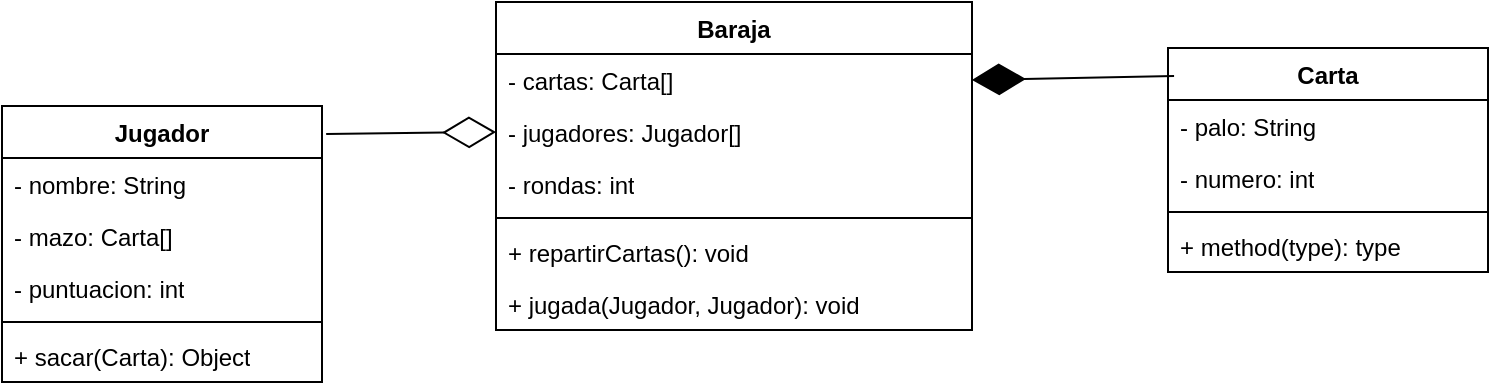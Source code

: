 <mxfile version="23.1.4" type="google">
  <diagram name="Página-1" id="kiRMn427QVzefOarxyfP">
    <mxGraphModel grid="0" page="0" gridSize="10" guides="1" tooltips="1" connect="1" arrows="1" fold="1" pageScale="1" pageWidth="827" pageHeight="1169" math="0" shadow="0">
      <root>
        <mxCell id="0" />
        <mxCell id="1" parent="0" />
        <mxCell id="u3lueD5aoMiirPxPMvvT-1" value="Baraja" style="swimlane;fontStyle=1;align=center;verticalAlign=top;childLayout=stackLayout;horizontal=1;startSize=26;horizontalStack=0;resizeParent=1;resizeParentMax=0;resizeLast=0;collapsible=1;marginBottom=0;whiteSpace=wrap;html=1;" vertex="1" parent="1">
          <mxGeometry x="-15" y="-119" width="238" height="164" as="geometry" />
        </mxCell>
        <mxCell id="u3lueD5aoMiirPxPMvvT-2" value="- cartas: Carta[]" style="text;strokeColor=none;fillColor=none;align=left;verticalAlign=top;spacingLeft=4;spacingRight=4;overflow=hidden;rotatable=0;points=[[0,0.5],[1,0.5]];portConstraint=eastwest;whiteSpace=wrap;html=1;" vertex="1" parent="u3lueD5aoMiirPxPMvvT-1">
          <mxGeometry y="26" width="238" height="26" as="geometry" />
        </mxCell>
        <mxCell id="u3lueD5aoMiirPxPMvvT-5" value="- jugadores: Jugador[]" style="text;strokeColor=none;fillColor=none;align=left;verticalAlign=top;spacingLeft=4;spacingRight=4;overflow=hidden;rotatable=0;points=[[0,0.5],[1,0.5]];portConstraint=eastwest;whiteSpace=wrap;html=1;" vertex="1" parent="u3lueD5aoMiirPxPMvvT-1">
          <mxGeometry y="52" width="238" height="26" as="geometry" />
        </mxCell>
        <mxCell id="u3lueD5aoMiirPxPMvvT-17" value="- rondas: int" style="text;strokeColor=none;fillColor=none;align=left;verticalAlign=top;spacingLeft=4;spacingRight=4;overflow=hidden;rotatable=0;points=[[0,0.5],[1,0.5]];portConstraint=eastwest;whiteSpace=wrap;html=1;" vertex="1" parent="u3lueD5aoMiirPxPMvvT-1">
          <mxGeometry y="78" width="238" height="26" as="geometry" />
        </mxCell>
        <mxCell id="u3lueD5aoMiirPxPMvvT-3" value="" style="line;strokeWidth=1;fillColor=none;align=left;verticalAlign=middle;spacingTop=-1;spacingLeft=3;spacingRight=3;rotatable=0;labelPosition=right;points=[];portConstraint=eastwest;strokeColor=inherit;" vertex="1" parent="u3lueD5aoMiirPxPMvvT-1">
          <mxGeometry y="104" width="238" height="8" as="geometry" />
        </mxCell>
        <mxCell id="u3lueD5aoMiirPxPMvvT-4" value="+ repartirCartas(): void" style="text;strokeColor=none;fillColor=none;align=left;verticalAlign=top;spacingLeft=4;spacingRight=4;overflow=hidden;rotatable=0;points=[[0,0.5],[1,0.5]];portConstraint=eastwest;whiteSpace=wrap;html=1;" vertex="1" parent="u3lueD5aoMiirPxPMvvT-1">
          <mxGeometry y="112" width="238" height="26" as="geometry" />
        </mxCell>
        <mxCell id="u3lueD5aoMiirPxPMvvT-16" value="+ jugada(Jugador, Jugador): void" style="text;strokeColor=none;fillColor=none;align=left;verticalAlign=top;spacingLeft=4;spacingRight=4;overflow=hidden;rotatable=0;points=[[0,0.5],[1,0.5]];portConstraint=eastwest;whiteSpace=wrap;html=1;" vertex="1" parent="u3lueD5aoMiirPxPMvvT-1">
          <mxGeometry y="138" width="238" height="26" as="geometry" />
        </mxCell>
        <mxCell id="u3lueD5aoMiirPxPMvvT-6" value="Carta" style="swimlane;fontStyle=1;align=center;verticalAlign=top;childLayout=stackLayout;horizontal=1;startSize=26;horizontalStack=0;resizeParent=1;resizeParentMax=0;resizeLast=0;collapsible=1;marginBottom=0;whiteSpace=wrap;html=1;" vertex="1" parent="1">
          <mxGeometry x="321" y="-96" width="160" height="112" as="geometry" />
        </mxCell>
        <mxCell id="u3lueD5aoMiirPxPMvvT-7" value="- palo: String" style="text;strokeColor=none;fillColor=none;align=left;verticalAlign=top;spacingLeft=4;spacingRight=4;overflow=hidden;rotatable=0;points=[[0,0.5],[1,0.5]];portConstraint=eastwest;whiteSpace=wrap;html=1;" vertex="1" parent="u3lueD5aoMiirPxPMvvT-6">
          <mxGeometry y="26" width="160" height="26" as="geometry" />
        </mxCell>
        <mxCell id="u3lueD5aoMiirPxPMvvT-8" value="- numero: int" style="text;strokeColor=none;fillColor=none;align=left;verticalAlign=top;spacingLeft=4;spacingRight=4;overflow=hidden;rotatable=0;points=[[0,0.5],[1,0.5]];portConstraint=eastwest;whiteSpace=wrap;html=1;" vertex="1" parent="u3lueD5aoMiirPxPMvvT-6">
          <mxGeometry y="52" width="160" height="26" as="geometry" />
        </mxCell>
        <mxCell id="u3lueD5aoMiirPxPMvvT-9" value="" style="line;strokeWidth=1;fillColor=none;align=left;verticalAlign=middle;spacingTop=-1;spacingLeft=3;spacingRight=3;rotatable=0;labelPosition=right;points=[];portConstraint=eastwest;strokeColor=inherit;" vertex="1" parent="u3lueD5aoMiirPxPMvvT-6">
          <mxGeometry y="78" width="160" height="8" as="geometry" />
        </mxCell>
        <mxCell id="u3lueD5aoMiirPxPMvvT-10" value="+ method(type): type" style="text;strokeColor=none;fillColor=none;align=left;verticalAlign=top;spacingLeft=4;spacingRight=4;overflow=hidden;rotatable=0;points=[[0,0.5],[1,0.5]];portConstraint=eastwest;whiteSpace=wrap;html=1;" vertex="1" parent="u3lueD5aoMiirPxPMvvT-6">
          <mxGeometry y="86" width="160" height="26" as="geometry" />
        </mxCell>
        <mxCell id="u3lueD5aoMiirPxPMvvT-11" value="Jugador" style="swimlane;fontStyle=1;align=center;verticalAlign=top;childLayout=stackLayout;horizontal=1;startSize=26;horizontalStack=0;resizeParent=1;resizeParentMax=0;resizeLast=0;collapsible=1;marginBottom=0;whiteSpace=wrap;html=1;" vertex="1" parent="1">
          <mxGeometry x="-262" y="-67" width="160" height="138" as="geometry" />
        </mxCell>
        <mxCell id="u3lueD5aoMiirPxPMvvT-12" value="- nombre: String" style="text;strokeColor=none;fillColor=none;align=left;verticalAlign=top;spacingLeft=4;spacingRight=4;overflow=hidden;rotatable=0;points=[[0,0.5],[1,0.5]];portConstraint=eastwest;whiteSpace=wrap;html=1;" vertex="1" parent="u3lueD5aoMiirPxPMvvT-11">
          <mxGeometry y="26" width="160" height="26" as="geometry" />
        </mxCell>
        <mxCell id="u3lueD5aoMiirPxPMvvT-13" value="- mazo: Carta[]" style="text;strokeColor=none;fillColor=none;align=left;verticalAlign=top;spacingLeft=4;spacingRight=4;overflow=hidden;rotatable=0;points=[[0,0.5],[1,0.5]];portConstraint=eastwest;whiteSpace=wrap;html=1;" vertex="1" parent="u3lueD5aoMiirPxPMvvT-11">
          <mxGeometry y="52" width="160" height="26" as="geometry" />
        </mxCell>
        <mxCell id="u3lueD5aoMiirPxPMvvT-18" value="- puntuacion: int" style="text;strokeColor=none;fillColor=none;align=left;verticalAlign=top;spacingLeft=4;spacingRight=4;overflow=hidden;rotatable=0;points=[[0,0.5],[1,0.5]];portConstraint=eastwest;whiteSpace=wrap;html=1;" vertex="1" parent="u3lueD5aoMiirPxPMvvT-11">
          <mxGeometry y="78" width="160" height="26" as="geometry" />
        </mxCell>
        <mxCell id="u3lueD5aoMiirPxPMvvT-14" value="" style="line;strokeWidth=1;fillColor=none;align=left;verticalAlign=middle;spacingTop=-1;spacingLeft=3;spacingRight=3;rotatable=0;labelPosition=right;points=[];portConstraint=eastwest;strokeColor=inherit;" vertex="1" parent="u3lueD5aoMiirPxPMvvT-11">
          <mxGeometry y="104" width="160" height="8" as="geometry" />
        </mxCell>
        <mxCell id="u3lueD5aoMiirPxPMvvT-15" value="+ sacar(Carta): Object" style="text;strokeColor=none;fillColor=none;align=left;verticalAlign=top;spacingLeft=4;spacingRight=4;overflow=hidden;rotatable=0;points=[[0,0.5],[1,0.5]];portConstraint=eastwest;whiteSpace=wrap;html=1;" vertex="1" parent="u3lueD5aoMiirPxPMvvT-11">
          <mxGeometry y="112" width="160" height="26" as="geometry" />
        </mxCell>
        <mxCell id="u3lueD5aoMiirPxPMvvT-19" value="" style="endArrow=diamondThin;endFill=0;endSize=24;html=1;rounded=0;fontSize=12;entryX=0;entryY=0.5;entryDx=0;entryDy=0;exitX=1.013;exitY=0.101;exitDx=0;exitDy=0;exitPerimeter=0;" edge="1" parent="1" source="u3lueD5aoMiirPxPMvvT-11" target="u3lueD5aoMiirPxPMvvT-5">
          <mxGeometry width="160" relative="1" as="geometry">
            <mxPoint x="62" y="171" as="sourcePoint" />
            <mxPoint x="-5" y="147" as="targetPoint" />
          </mxGeometry>
        </mxCell>
        <mxCell id="u3lueD5aoMiirPxPMvvT-20" value="" style="endArrow=diamondThin;endFill=1;endSize=24;html=1;rounded=0;fontSize=12;entryX=1;entryY=0.5;entryDx=0;entryDy=0;exitX=0.019;exitY=0.125;exitDx=0;exitDy=0;exitPerimeter=0;" edge="1" parent="1" source="u3lueD5aoMiirPxPMvvT-6" target="u3lueD5aoMiirPxPMvvT-2">
          <mxGeometry width="160" relative="1" as="geometry">
            <mxPoint x="94" y="222" as="sourcePoint" />
            <mxPoint x="254" y="222" as="targetPoint" />
          </mxGeometry>
        </mxCell>
      </root>
    </mxGraphModel>
  </diagram>
</mxfile>
